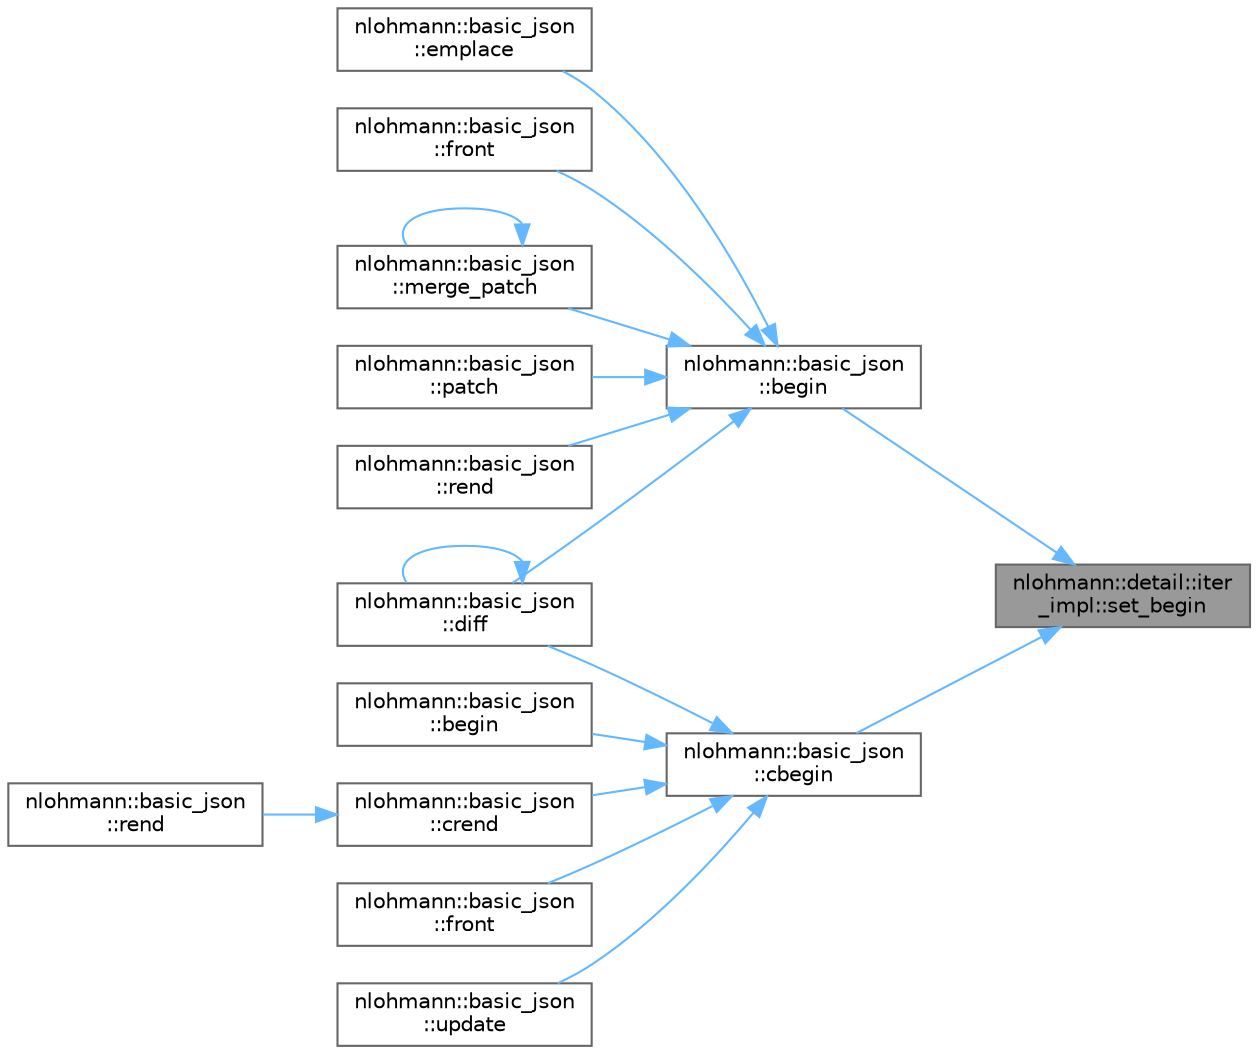 digraph "nlohmann::detail::iter_impl::set_begin"
{
 // LATEX_PDF_SIZE
  bgcolor="transparent";
  edge [fontname=Helvetica,fontsize=10,labelfontname=Helvetica,labelfontsize=10];
  node [fontname=Helvetica,fontsize=10,shape=box,height=0.2,width=0.4];
  rankdir="RL";
  Node1 [label="nlohmann::detail::iter\l_impl::set_begin",height=0.2,width=0.4,color="gray40", fillcolor="grey60", style="filled", fontcolor="black",tooltip="set the iterator to the first value"];
  Node1 -> Node2 [dir="back",color="steelblue1",style="solid"];
  Node2 [label="nlohmann::basic_json\l::begin",height=0.2,width=0.4,color="grey40", fillcolor="white", style="filled",URL="$a01659.html#a23b495b4c282e4afacf382f5b49af7c7",tooltip="returns an iterator to the first element"];
  Node2 -> Node3 [dir="back",color="steelblue1",style="solid"];
  Node3 [label="nlohmann::basic_json\l::diff",height=0.2,width=0.4,color="grey40", fillcolor="white", style="filled",URL="$a01659.html#a1c1f21327df91a4dd6c5f5a107240385",tooltip="creates a diff as a JSON patch"];
  Node3 -> Node3 [dir="back",color="steelblue1",style="solid"];
  Node2 -> Node4 [dir="back",color="steelblue1",style="solid"];
  Node4 [label="nlohmann::basic_json\l::emplace",height=0.2,width=0.4,color="grey40", fillcolor="white", style="filled",URL="$a01659.html#af244c096197a233edba4c83200ae66ac",tooltip="add an object to an object if key does not exist"];
  Node2 -> Node5 [dir="back",color="steelblue1",style="solid"];
  Node5 [label="nlohmann::basic_json\l::front",height=0.2,width=0.4,color="grey40", fillcolor="white", style="filled",URL="$a01659.html#a5417ca43ae5e7a3a2f82eee2d915c6ed",tooltip="access the first element"];
  Node2 -> Node6 [dir="back",color="steelblue1",style="solid"];
  Node6 [label="nlohmann::basic_json\l::merge_patch",height=0.2,width=0.4,color="grey40", fillcolor="white", style="filled",URL="$a01659.html#a844a77cb154752d12118f10af26d54cb",tooltip="applies a JSON Merge Patch"];
  Node6 -> Node6 [dir="back",color="steelblue1",style="solid"];
  Node2 -> Node7 [dir="back",color="steelblue1",style="solid"];
  Node7 [label="nlohmann::basic_json\l::patch",height=0.2,width=0.4,color="grey40", fillcolor="white", style="filled",URL="$a01659.html#adcc786998f220a5b3083ee8a37c4553e",tooltip="applies a JSON patch"];
  Node2 -> Node8 [dir="back",color="steelblue1",style="solid"];
  Node8 [label="nlohmann::basic_json\l::rend",height=0.2,width=0.4,color="grey40", fillcolor="white", style="filled",URL="$a01659.html#a7a328b29b290cc300345376c54f618cb",tooltip="returns an iterator to the reverse-end"];
  Node1 -> Node9 [dir="back",color="steelblue1",style="solid"];
  Node9 [label="nlohmann::basic_json\l::cbegin",height=0.2,width=0.4,color="grey40", fillcolor="white", style="filled",URL="$a01659.html#ae508c13e3ad6ce445bcaf24a2bc7d039",tooltip="returns a const iterator to the first element"];
  Node9 -> Node10 [dir="back",color="steelblue1",style="solid"];
  Node10 [label="nlohmann::basic_json\l::begin",height=0.2,width=0.4,color="grey40", fillcolor="white", style="filled",URL="$a01659.html#a4f147be16fcde9f510c4aac89ab511c9",tooltip="returns a const iterator to the first element"];
  Node9 -> Node11 [dir="back",color="steelblue1",style="solid"];
  Node11 [label="nlohmann::basic_json\l::crend",height=0.2,width=0.4,color="grey40", fillcolor="white", style="filled",URL="$a01659.html#a223480466a0922267d680ec8f0722d58",tooltip="returns a const reverse iterator to one before the first"];
  Node11 -> Node12 [dir="back",color="steelblue1",style="solid"];
  Node12 [label="nlohmann::basic_json\l::rend",height=0.2,width=0.4,color="grey40", fillcolor="white", style="filled",URL="$a01659.html#a2e4cbf41d593d41847b90aea55e5e84d",tooltip="returns a const reverse iterator to one before the first"];
  Node9 -> Node3 [dir="back",color="steelblue1",style="solid"];
  Node9 -> Node13 [dir="back",color="steelblue1",style="solid"];
  Node13 [label="nlohmann::basic_json\l::front",height=0.2,width=0.4,color="grey40", fillcolor="white", style="filled",URL="$a01659.html#a5ac8f974c178cf9326b6765e22f50eb6",tooltip="access the first element"];
  Node9 -> Node14 [dir="back",color="steelblue1",style="solid"];
  Node14 [label="nlohmann::basic_json\l::update",height=0.2,width=0.4,color="grey40", fillcolor="white", style="filled",URL="$a01659.html#a377819905d567f6f523dcbc592cb6356",tooltip="updates a JSON object from another object, overwriting existing keys"];
}
